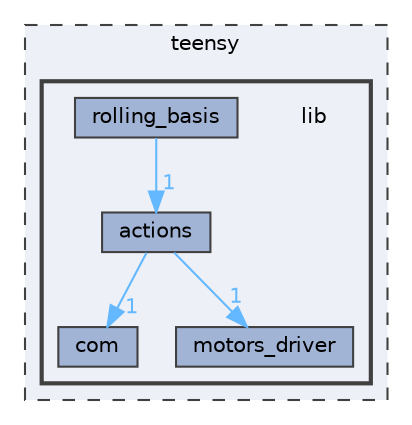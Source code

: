 digraph "C:/Users/Howne/Documents/ESILV/DVB_CDR/teensy/lib"
{
 // LATEX_PDF_SIZE
  bgcolor="transparent";
  edge [fontname=Helvetica,fontsize=10,labelfontname=Helvetica,labelfontsize=10];
  node [fontname=Helvetica,fontsize=10,shape=box,height=0.2,width=0.4];
  compound=true
  subgraph clusterdir_c23448e5a8948b173fc11b1b74e1e2d3 {
    graph [ bgcolor="#edf0f7", pencolor="grey25", label="teensy", fontname=Helvetica,fontsize=10 style="filled,dashed", URL="dir_c23448e5a8948b173fc11b1b74e1e2d3.html",tooltip=""]
  subgraph clusterdir_2513563efe9954356fb1c502ffa171d1 {
    graph [ bgcolor="#edf0f7", pencolor="grey25", label="", fontname=Helvetica,fontsize=10 style="filled,bold", URL="dir_2513563efe9954356fb1c502ffa171d1.html",tooltip=""]
    dir_2513563efe9954356fb1c502ffa171d1 [shape=plaintext, label="lib"];
  dir_3d573d93e94e010b180a119451cd6b7d [label="actions", fillcolor="#a2b4d6", color="grey25", style="filled", URL="dir_3d573d93e94e010b180a119451cd6b7d.html",tooltip=""];
  dir_e509f0b061d1f5b177996fcccc05cdf7 [label="com", fillcolor="#a2b4d6", color="grey25", style="filled", URL="dir_e509f0b061d1f5b177996fcccc05cdf7.html",tooltip=""];
  dir_2d1b783f2cd547a9293bfdb880027a54 [label="motors_driver", fillcolor="#a2b4d6", color="grey25", style="filled", URL="dir_2d1b783f2cd547a9293bfdb880027a54.html",tooltip=""];
  dir_6bf01ebd4827b1359a4af9fd5defe800 [label="rolling_basis", fillcolor="#a2b4d6", color="grey25", style="filled", URL="dir_6bf01ebd4827b1359a4af9fd5defe800.html",tooltip=""];
  }
  }
  dir_3d573d93e94e010b180a119451cd6b7d->dir_2d1b783f2cd547a9293bfdb880027a54 [headlabel="1", labeldistance=1.5 headhref="dir_000000_000009.html" href="dir_000000_000009.html" color="steelblue1" fontcolor="steelblue1"];
  dir_3d573d93e94e010b180a119451cd6b7d->dir_e509f0b061d1f5b177996fcccc05cdf7 [headlabel="1", labeldistance=1.5 headhref="dir_000000_000002.html" href="dir_000000_000002.html" color="steelblue1" fontcolor="steelblue1"];
  dir_6bf01ebd4827b1359a4af9fd5defe800->dir_3d573d93e94e010b180a119451cd6b7d [headlabel="1", labeldistance=1.5 headhref="dir_000011_000000.html" href="dir_000011_000000.html" color="steelblue1" fontcolor="steelblue1"];
}
